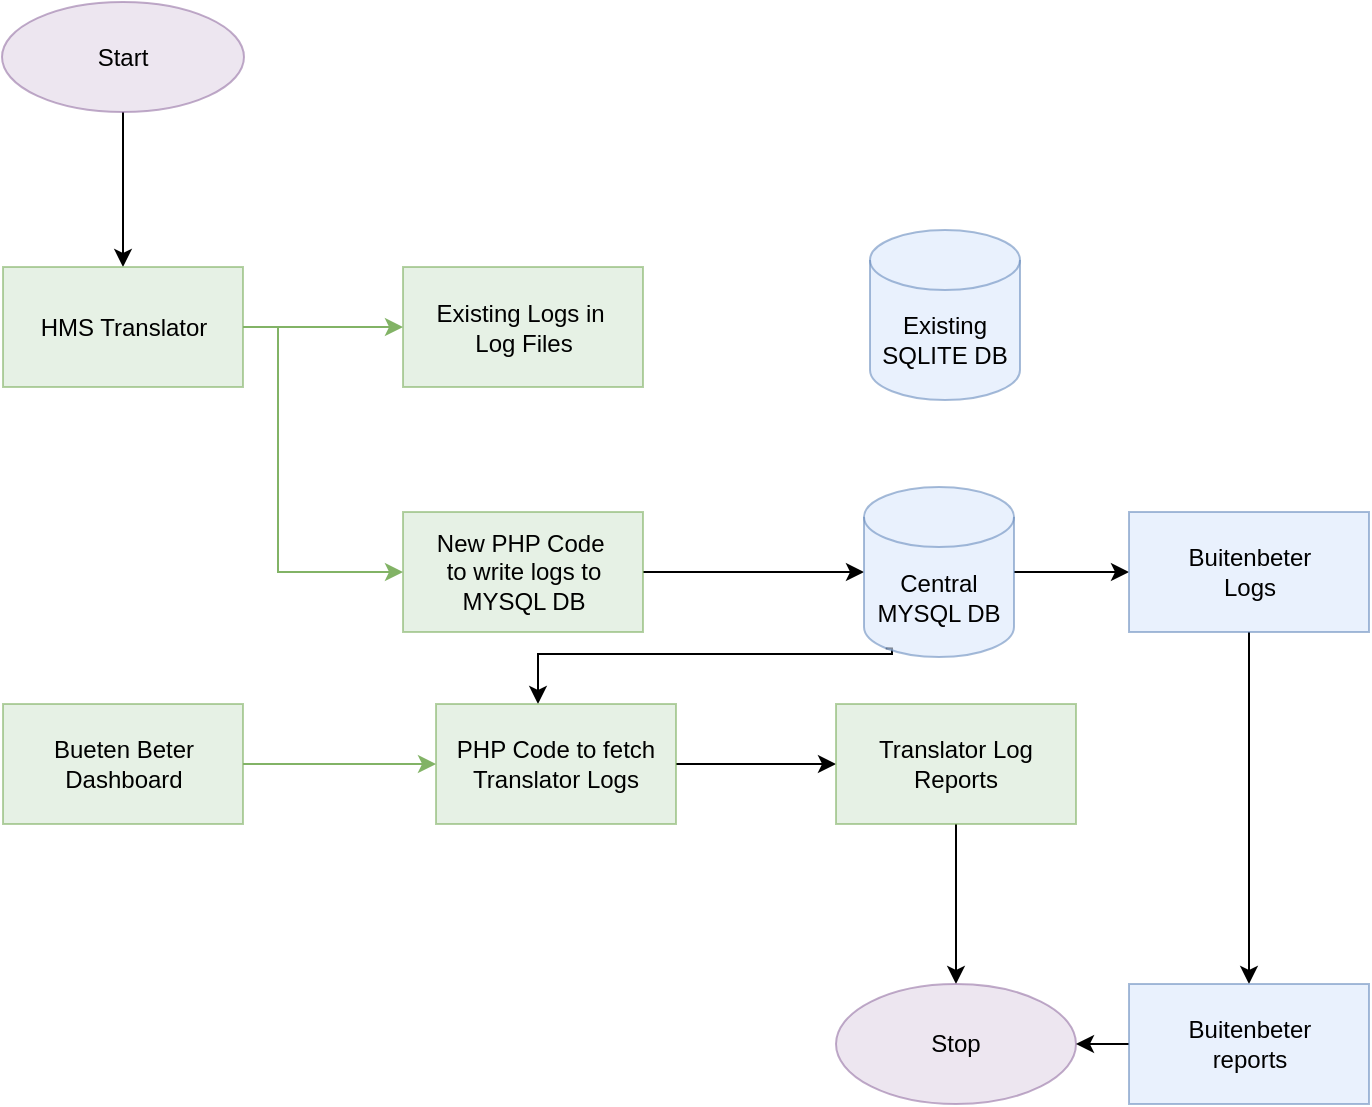 <mxfile version="15.5.2" type="github">
  <diagram id="C5RBs43oDa-KdzZeNtuy" name="Page-1">
    <mxGraphModel dx="946" dy="563" grid="0" gridSize="10" guides="1" tooltips="1" connect="1" arrows="1" fold="1" page="1" pageScale="1" pageWidth="827" pageHeight="1169" background="#ffffff" math="0" shadow="0">
      <root>
        <mxCell id="WIyWlLk6GJQsqaUBKTNV-0" />
        <mxCell id="WIyWlLk6GJQsqaUBKTNV-1" parent="WIyWlLk6GJQsqaUBKTNV-0" />
        <mxCell id="gF9UFCU9FnWq7VXaU00X-4" value="" style="edgeStyle=orthogonalEdgeStyle;rounded=0;orthogonalLoop=1;jettySize=auto;html=1;" parent="WIyWlLk6GJQsqaUBKTNV-1" source="gF9UFCU9FnWq7VXaU00X-0" target="gF9UFCU9FnWq7VXaU00X-3" edge="1">
          <mxGeometry relative="1" as="geometry" />
        </mxCell>
        <mxCell id="gF9UFCU9FnWq7VXaU00X-0" value="Start" style="ellipse;whiteSpace=wrap;html=1;opacity=60;fillColor=#e1d5e7;strokeColor=#9673a6;" parent="WIyWlLk6GJQsqaUBKTNV-1" vertex="1">
          <mxGeometry x="98" y="63" width="121" height="55" as="geometry" />
        </mxCell>
        <mxCell id="gF9UFCU9FnWq7VXaU00X-6" value="" style="edgeStyle=orthogonalEdgeStyle;rounded=0;orthogonalLoop=1;jettySize=auto;html=1;fillColor=#d5e8d4;strokeColor=#82b366;" parent="WIyWlLk6GJQsqaUBKTNV-1" source="gF9UFCU9FnWq7VXaU00X-3" target="gF9UFCU9FnWq7VXaU00X-5" edge="1">
          <mxGeometry relative="1" as="geometry" />
        </mxCell>
        <mxCell id="gF9UFCU9FnWq7VXaU00X-14" value="" style="edgeStyle=orthogonalEdgeStyle;rounded=0;orthogonalLoop=1;jettySize=auto;html=1;fillColor=#d5e8d4;strokeColor=#82b366;" parent="WIyWlLk6GJQsqaUBKTNV-1" source="gF9UFCU9FnWq7VXaU00X-3" target="gF9UFCU9FnWq7VXaU00X-13" edge="1">
          <mxGeometry relative="1" as="geometry">
            <Array as="points">
              <mxPoint x="236" y="226" />
              <mxPoint x="236" y="348" />
            </Array>
          </mxGeometry>
        </mxCell>
        <mxCell id="gF9UFCU9FnWq7VXaU00X-3" value="HMS Translator" style="whiteSpace=wrap;html=1;opacity=60;fillColor=#d5e8d4;strokeColor=#82b366;" parent="WIyWlLk6GJQsqaUBKTNV-1" vertex="1">
          <mxGeometry x="98.5" y="195.5" width="120" height="60" as="geometry" />
        </mxCell>
        <mxCell id="gF9UFCU9FnWq7VXaU00X-5" value="Existing Logs in&amp;nbsp;&lt;br&gt;Log Files" style="whiteSpace=wrap;html=1;opacity=60;fillColor=#d5e8d4;strokeColor=#82b366;" parent="WIyWlLk6GJQsqaUBKTNV-1" vertex="1">
          <mxGeometry x="298.5" y="195.5" width="120" height="60" as="geometry" />
        </mxCell>
        <mxCell id="gF9UFCU9FnWq7VXaU00X-16" value="" style="edgeStyle=orthogonalEdgeStyle;rounded=0;orthogonalLoop=1;jettySize=auto;html=1;entryX=0;entryY=0.5;entryDx=0;entryDy=0;entryPerimeter=0;" parent="WIyWlLk6GJQsqaUBKTNV-1" source="gF9UFCU9FnWq7VXaU00X-13" target="gF9UFCU9FnWq7VXaU00X-17" edge="1">
          <mxGeometry relative="1" as="geometry">
            <mxPoint x="498.5" y="348" as="targetPoint" />
          </mxGeometry>
        </mxCell>
        <mxCell id="gF9UFCU9FnWq7VXaU00X-13" value="New PHP Code&amp;nbsp;&lt;br&gt;to write logs to MYSQL DB" style="whiteSpace=wrap;html=1;opacity=60;fillColor=#d5e8d4;strokeColor=#82b366;" parent="WIyWlLk6GJQsqaUBKTNV-1" vertex="1">
          <mxGeometry x="298.5" y="318" width="120" height="60" as="geometry" />
        </mxCell>
        <mxCell id="gF9UFCU9FnWq7VXaU00X-23" value="" style="edgeStyle=orthogonalEdgeStyle;rounded=0;orthogonalLoop=1;jettySize=auto;html=1;entryX=0.425;entryY=0;entryDx=0;entryDy=0;entryPerimeter=0;exitX=0.145;exitY=1;exitDx=0;exitDy=-4.35;exitPerimeter=0;" parent="WIyWlLk6GJQsqaUBKTNV-1" source="gF9UFCU9FnWq7VXaU00X-17" target="gF9UFCU9FnWq7VXaU00X-20" edge="1">
          <mxGeometry relative="1" as="geometry">
            <Array as="points">
              <mxPoint x="543" y="389" />
              <mxPoint x="366" y="389" />
            </Array>
          </mxGeometry>
        </mxCell>
        <mxCell id="2Uq0teEaXi0mxnSpiHH0-2" value="" style="edgeStyle=orthogonalEdgeStyle;rounded=0;orthogonalLoop=1;jettySize=auto;html=1;" edge="1" parent="WIyWlLk6GJQsqaUBKTNV-1" source="gF9UFCU9FnWq7VXaU00X-17" target="2Uq0teEaXi0mxnSpiHH0-1">
          <mxGeometry relative="1" as="geometry" />
        </mxCell>
        <mxCell id="gF9UFCU9FnWq7VXaU00X-17" value="Central&lt;br&gt;MYSQL DB" style="shape=cylinder3;whiteSpace=wrap;html=1;boundedLbl=1;backgroundOutline=1;size=15;opacity=60;fillColor=#dae8fc;strokeColor=#6c8ebf;" parent="WIyWlLk6GJQsqaUBKTNV-1" vertex="1">
          <mxGeometry x="529" y="305.5" width="75" height="85" as="geometry" />
        </mxCell>
        <mxCell id="gF9UFCU9FnWq7VXaU00X-21" value="" style="edgeStyle=orthogonalEdgeStyle;rounded=0;orthogonalLoop=1;jettySize=auto;html=1;fillColor=#d5e8d4;strokeColor=#82b366;" parent="WIyWlLk6GJQsqaUBKTNV-1" source="gF9UFCU9FnWq7VXaU00X-19" target="gF9UFCU9FnWq7VXaU00X-20" edge="1">
          <mxGeometry relative="1" as="geometry" />
        </mxCell>
        <mxCell id="gF9UFCU9FnWq7VXaU00X-19" value="Bueten Beter Dashboard" style="whiteSpace=wrap;html=1;opacity=60;fillColor=#d5e8d4;strokeColor=#82b366;" parent="WIyWlLk6GJQsqaUBKTNV-1" vertex="1">
          <mxGeometry x="98.5" y="414" width="120" height="60" as="geometry" />
        </mxCell>
        <mxCell id="gF9UFCU9FnWq7VXaU00X-25" value="" style="edgeStyle=orthogonalEdgeStyle;rounded=0;orthogonalLoop=1;jettySize=auto;html=1;" parent="WIyWlLk6GJQsqaUBKTNV-1" source="gF9UFCU9FnWq7VXaU00X-20" target="gF9UFCU9FnWq7VXaU00X-24" edge="1">
          <mxGeometry relative="1" as="geometry" />
        </mxCell>
        <mxCell id="gF9UFCU9FnWq7VXaU00X-20" value="PHP Code to fetch Translator Logs" style="whiteSpace=wrap;html=1;opacity=60;fillColor=#d5e8d4;strokeColor=#82b366;" parent="WIyWlLk6GJQsqaUBKTNV-1" vertex="1">
          <mxGeometry x="315" y="414" width="120" height="60" as="geometry" />
        </mxCell>
        <mxCell id="gF9UFCU9FnWq7VXaU00X-27" value="" style="edgeStyle=orthogonalEdgeStyle;rounded=0;orthogonalLoop=1;jettySize=auto;html=1;" parent="WIyWlLk6GJQsqaUBKTNV-1" source="gF9UFCU9FnWq7VXaU00X-24" target="gF9UFCU9FnWq7VXaU00X-26" edge="1">
          <mxGeometry relative="1" as="geometry" />
        </mxCell>
        <mxCell id="gF9UFCU9FnWq7VXaU00X-24" value="Translator Log Reports" style="whiteSpace=wrap;html=1;opacity=60;fillColor=#d5e8d4;strokeColor=#82b366;" parent="WIyWlLk6GJQsqaUBKTNV-1" vertex="1">
          <mxGeometry x="515" y="414" width="120" height="60" as="geometry" />
        </mxCell>
        <mxCell id="gF9UFCU9FnWq7VXaU00X-26" value="Stop" style="ellipse;whiteSpace=wrap;html=1;opacity=60;fillColor=#e1d5e7;strokeColor=#9673a6;" parent="WIyWlLk6GJQsqaUBKTNV-1" vertex="1">
          <mxGeometry x="515" y="554" width="120" height="60" as="geometry" />
        </mxCell>
        <mxCell id="2Uq0teEaXi0mxnSpiHH0-0" value="Existing&lt;br&gt;SQLITE DB" style="shape=cylinder3;whiteSpace=wrap;html=1;boundedLbl=1;backgroundOutline=1;size=15;opacity=60;fillColor=#dae8fc;strokeColor=#6c8ebf;" vertex="1" parent="WIyWlLk6GJQsqaUBKTNV-1">
          <mxGeometry x="532" y="177" width="75" height="85" as="geometry" />
        </mxCell>
        <mxCell id="2Uq0teEaXi0mxnSpiHH0-4" value="" style="edgeStyle=orthogonalEdgeStyle;rounded=0;orthogonalLoop=1;jettySize=auto;html=1;" edge="1" parent="WIyWlLk6GJQsqaUBKTNV-1" source="2Uq0teEaXi0mxnSpiHH0-1" target="2Uq0teEaXi0mxnSpiHH0-3">
          <mxGeometry relative="1" as="geometry" />
        </mxCell>
        <mxCell id="2Uq0teEaXi0mxnSpiHH0-1" value="Buitenbeter &lt;br&gt;Logs" style="whiteSpace=wrap;html=1;strokeColor=#6c8ebf;fillColor=#dae8fc;opacity=60;" vertex="1" parent="WIyWlLk6GJQsqaUBKTNV-1">
          <mxGeometry x="661.5" y="318" width="120" height="60" as="geometry" />
        </mxCell>
        <mxCell id="2Uq0teEaXi0mxnSpiHH0-7" value="" style="edgeStyle=orthogonalEdgeStyle;rounded=0;orthogonalLoop=1;jettySize=auto;html=1;" edge="1" parent="WIyWlLk6GJQsqaUBKTNV-1" source="2Uq0teEaXi0mxnSpiHH0-3" target="gF9UFCU9FnWq7VXaU00X-26">
          <mxGeometry relative="1" as="geometry" />
        </mxCell>
        <mxCell id="2Uq0teEaXi0mxnSpiHH0-3" value="Buitenbeter &lt;br&gt;reports" style="whiteSpace=wrap;html=1;strokeColor=#6c8ebf;fillColor=#dae8fc;opacity=60;" vertex="1" parent="WIyWlLk6GJQsqaUBKTNV-1">
          <mxGeometry x="661.5" y="554" width="120" height="60" as="geometry" />
        </mxCell>
      </root>
    </mxGraphModel>
  </diagram>
</mxfile>
